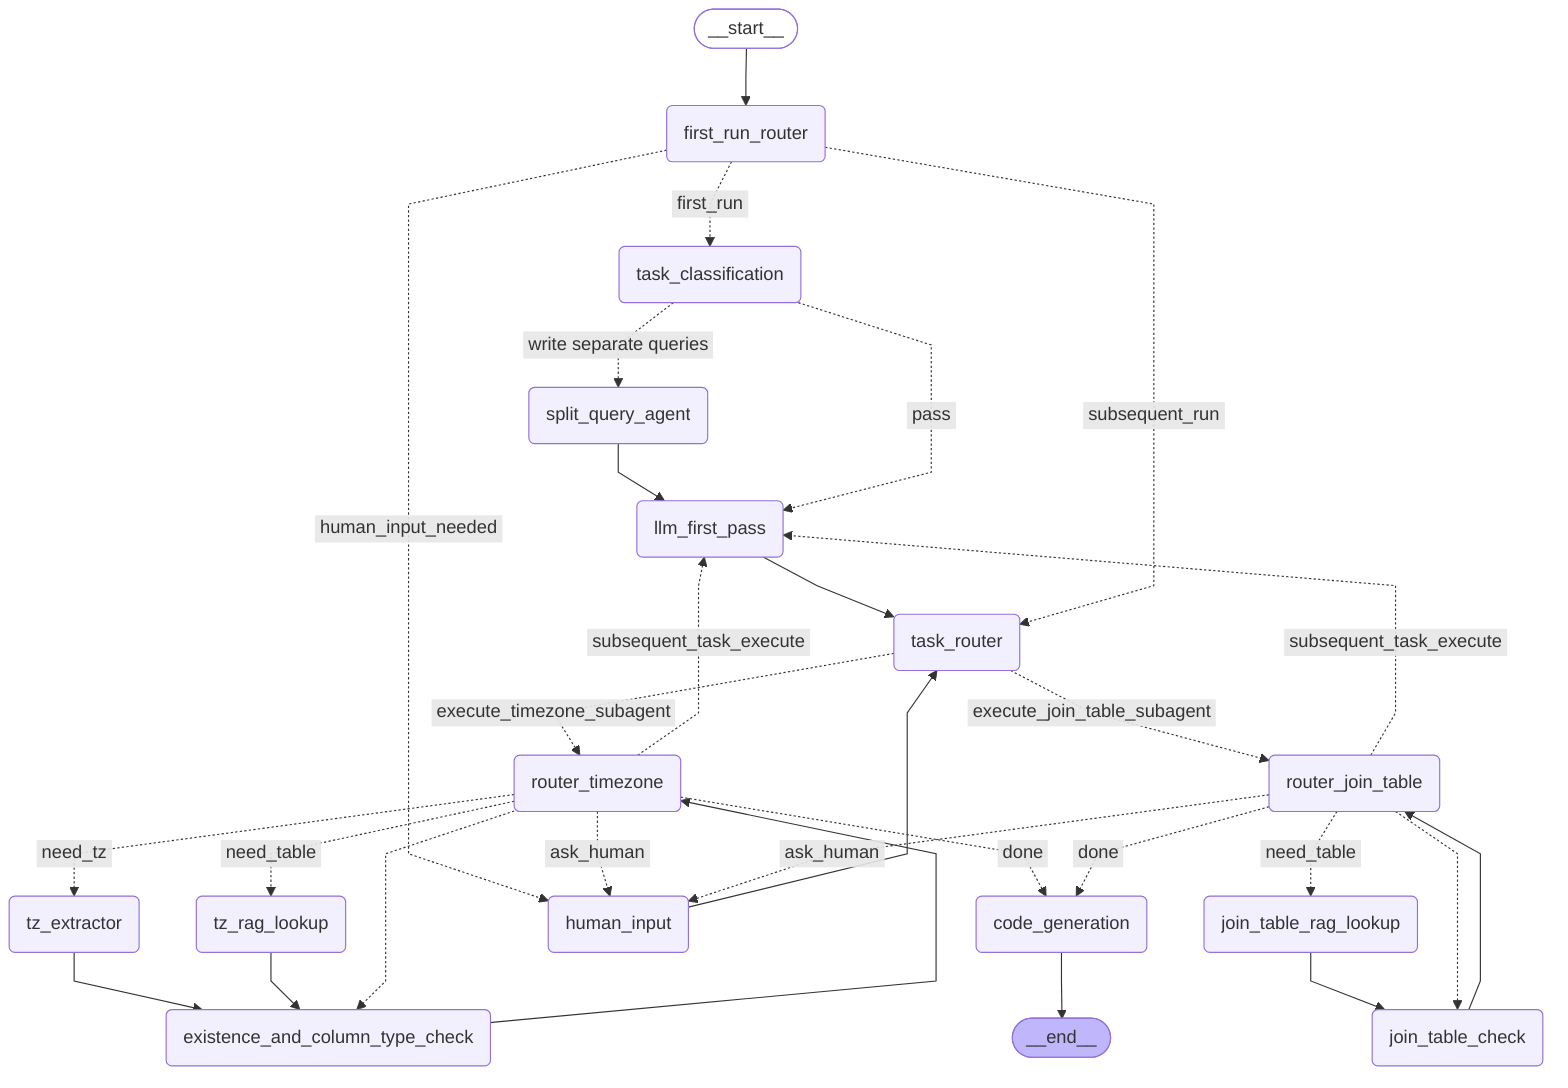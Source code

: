 ---
config:
  flowchart:
    curve: linear
---
graph TD;
	__start__([<p>__start__</p>]):::first
	first_run_router(first_run_router)
	llm_first_pass(llm_first_pass)
	task_classification(task_classification)
	split_query_agent(split_query_agent)
	task_router(task_router)
	router_timezone(router_timezone)
	router_join_table(router_join_table)
	tz_rag_lookup(tz_rag_lookup)
	join_table_rag_lookup(join_table_rag_lookup)
	tz_extractor(tz_extractor)
	existence_and_column_type_check(existence_and_column_type_check)
	join_table_check(join_table_check)
	human_input(human_input)
	code_generation(code_generation)
	__end__([<p>__end__</p>]):::last
	__start__ --> first_run_router;
	code_generation --> __end__;
	existence_and_column_type_check --> router_timezone;
	human_input --> task_router;
	join_table_check --> router_join_table;
	join_table_rag_lookup --> join_table_check;
	llm_first_pass --> task_router;
	split_query_agent --> llm_first_pass;
	tz_extractor --> existence_and_column_type_check;
	tz_rag_lookup --> existence_and_column_type_check;
	task_classification -. &nbsp;write separate queries&nbsp; .-> split_query_agent;
	task_classification -. &nbsp;pass&nbsp; .-> llm_first_pass;
	first_run_router -. &nbsp;first_run&nbsp; .-> task_classification;
	first_run_router -. &nbsp;human_input_needed&nbsp; .-> human_input;
	first_run_router -. &nbsp;subsequent_run&nbsp; .-> task_router;
	task_router -. &nbsp;execute_timezone_subagent&nbsp; .-> router_timezone;
	task_router -. &nbsp;execute_join_table_subagent&nbsp; .-> router_join_table;
	router_timezone -. &nbsp;need_table&nbsp; .-> tz_rag_lookup;
	router_timezone -. &nbsp;need_tz&nbsp; .-> tz_extractor;
	router_timezone -. &nbsp;ask_human&nbsp; .-> human_input;
	router_timezone -.-> existence_and_column_type_check;
	router_timezone -. &nbsp;subsequent_task_execute&nbsp; .-> llm_first_pass;
	router_timezone -. &nbsp;done&nbsp; .-> code_generation;
	router_join_table -. &nbsp;need_table&nbsp; .-> join_table_rag_lookup;
	router_join_table -. &nbsp;ask_human&nbsp; .-> human_input;
	router_join_table -.-> join_table_check;
	router_join_table -. &nbsp;subsequent_task_execute&nbsp; .-> llm_first_pass;
	router_join_table -. &nbsp;done&nbsp; .-> code_generation;
	classDef default fill:#f2f0ff,line-height:1.2
	classDef first fill-opacity:0
	classDef last fill:#bfb6fc